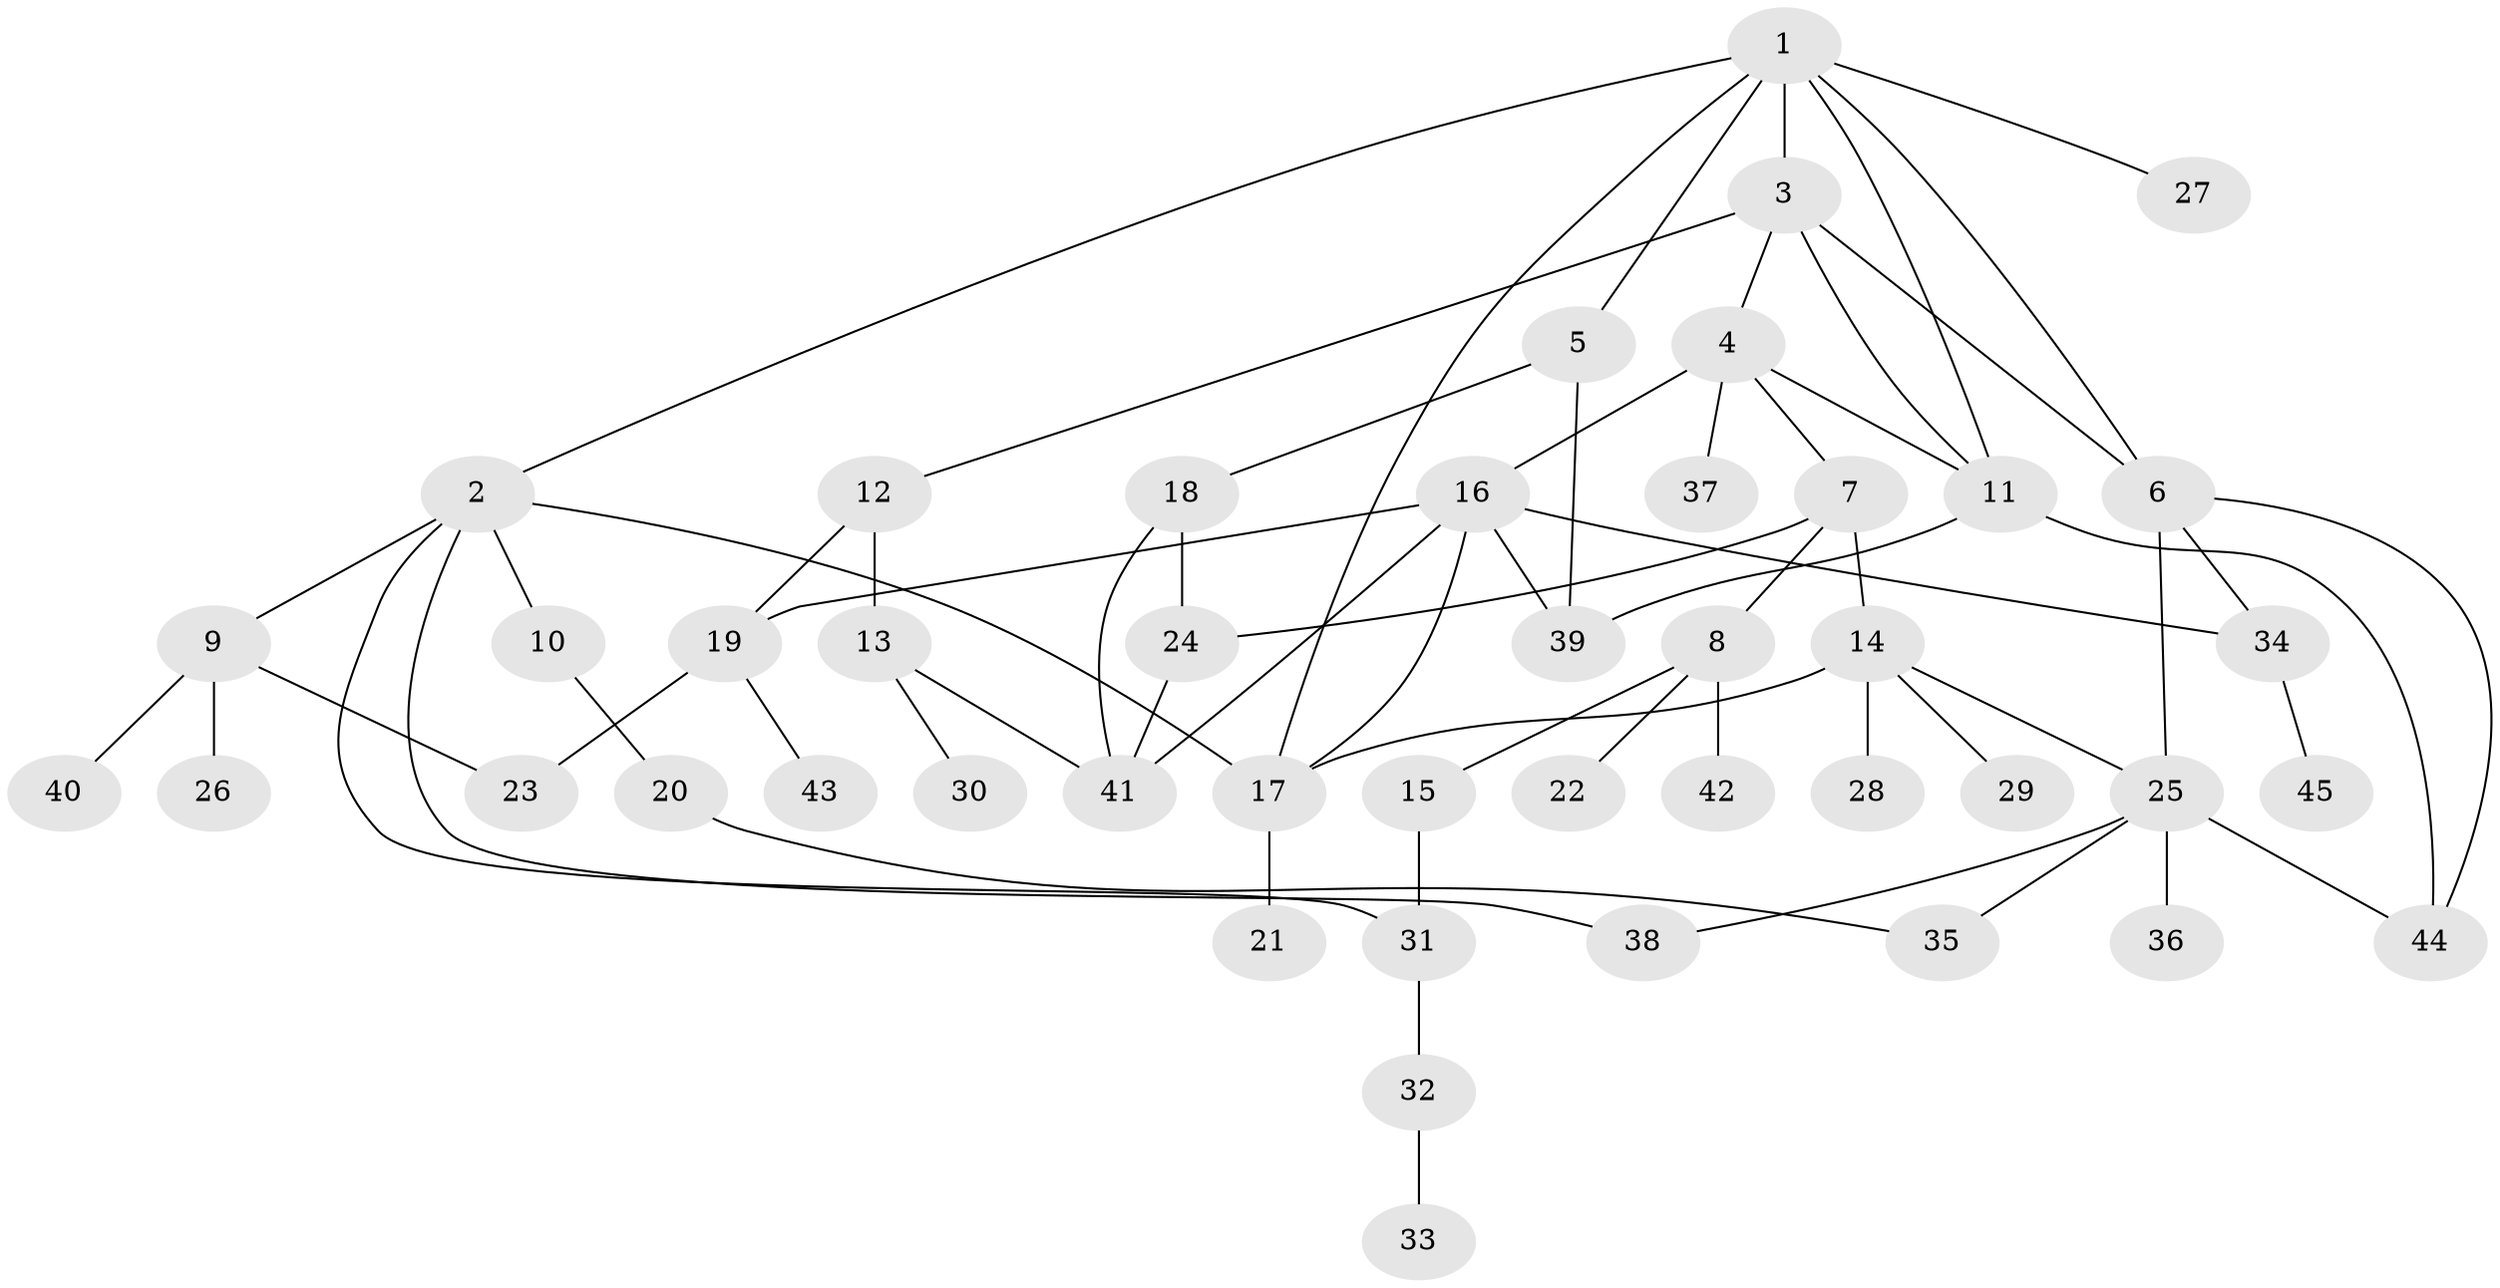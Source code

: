 // original degree distribution, {8: 0.011235955056179775, 5: 0.06741573033707865, 3: 0.29213483146067415, 2: 0.3258426966292135, 4: 0.033707865168539325, 6: 0.02247191011235955, 1: 0.24719101123595505}
// Generated by graph-tools (version 1.1) at 2025/34/03/09/25 02:34:05]
// undirected, 45 vertices, 65 edges
graph export_dot {
graph [start="1"]
  node [color=gray90,style=filled];
  1;
  2;
  3;
  4;
  5;
  6;
  7;
  8;
  9;
  10;
  11;
  12;
  13;
  14;
  15;
  16;
  17;
  18;
  19;
  20;
  21;
  22;
  23;
  24;
  25;
  26;
  27;
  28;
  29;
  30;
  31;
  32;
  33;
  34;
  35;
  36;
  37;
  38;
  39;
  40;
  41;
  42;
  43;
  44;
  45;
  1 -- 2 [weight=1.0];
  1 -- 3 [weight=1.0];
  1 -- 5 [weight=1.0];
  1 -- 6 [weight=1.0];
  1 -- 11 [weight=1.0];
  1 -- 17 [weight=1.0];
  1 -- 27 [weight=1.0];
  2 -- 9 [weight=1.0];
  2 -- 10 [weight=1.0];
  2 -- 17 [weight=1.0];
  2 -- 31 [weight=1.0];
  2 -- 38 [weight=1.0];
  3 -- 4 [weight=1.0];
  3 -- 6 [weight=1.0];
  3 -- 11 [weight=1.0];
  3 -- 12 [weight=1.0];
  4 -- 7 [weight=1.0];
  4 -- 11 [weight=1.0];
  4 -- 16 [weight=1.0];
  4 -- 37 [weight=1.0];
  5 -- 18 [weight=1.0];
  5 -- 39 [weight=1.0];
  6 -- 25 [weight=1.0];
  6 -- 34 [weight=1.0];
  6 -- 44 [weight=1.0];
  7 -- 8 [weight=1.0];
  7 -- 14 [weight=1.0];
  7 -- 24 [weight=1.0];
  8 -- 15 [weight=1.0];
  8 -- 22 [weight=1.0];
  8 -- 42 [weight=1.0];
  9 -- 23 [weight=1.0];
  9 -- 26 [weight=1.0];
  9 -- 40 [weight=1.0];
  10 -- 20 [weight=1.0];
  11 -- 39 [weight=1.0];
  11 -- 44 [weight=1.0];
  12 -- 13 [weight=1.0];
  12 -- 19 [weight=1.0];
  13 -- 30 [weight=1.0];
  13 -- 41 [weight=1.0];
  14 -- 17 [weight=1.0];
  14 -- 25 [weight=1.0];
  14 -- 28 [weight=1.0];
  14 -- 29 [weight=1.0];
  15 -- 31 [weight=1.0];
  16 -- 17 [weight=1.0];
  16 -- 19 [weight=1.0];
  16 -- 34 [weight=1.0];
  16 -- 39 [weight=1.0];
  16 -- 41 [weight=1.0];
  17 -- 21 [weight=2.0];
  18 -- 24 [weight=1.0];
  18 -- 41 [weight=1.0];
  19 -- 23 [weight=1.0];
  19 -- 43 [weight=1.0];
  20 -- 35 [weight=1.0];
  24 -- 41 [weight=1.0];
  25 -- 35 [weight=1.0];
  25 -- 36 [weight=1.0];
  25 -- 38 [weight=1.0];
  25 -- 44 [weight=1.0];
  31 -- 32 [weight=2.0];
  32 -- 33 [weight=1.0];
  34 -- 45 [weight=1.0];
}
